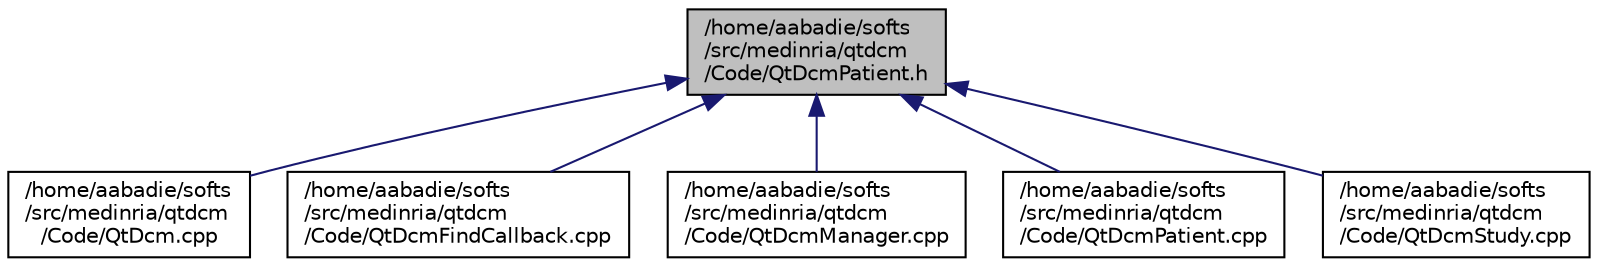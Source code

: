 digraph "/home/aabadie/softs/src/medinria/qtdcm/Code/QtDcmPatient.h"
{
  edge [fontname="Helvetica",fontsize="10",labelfontname="Helvetica",labelfontsize="10"];
  node [fontname="Helvetica",fontsize="10",shape=record];
  Node1 [label="/home/aabadie/softs\l/src/medinria/qtdcm\l/Code/QtDcmPatient.h",height=0.2,width=0.4,color="black", fillcolor="grey75", style="filled" fontcolor="black"];
  Node1 -> Node2 [dir="back",color="midnightblue",fontsize="10",style="solid",fontname="Helvetica"];
  Node2 [label="/home/aabadie/softs\l/src/medinria/qtdcm\l/Code/QtDcm.cpp",height=0.2,width=0.4,color="black", fillcolor="white", style="filled",URL="$QtDcm_8cpp.html"];
  Node1 -> Node3 [dir="back",color="midnightblue",fontsize="10",style="solid",fontname="Helvetica"];
  Node3 [label="/home/aabadie/softs\l/src/medinria/qtdcm\l/Code/QtDcmFindCallback.cpp",height=0.2,width=0.4,color="black", fillcolor="white", style="filled",URL="$QtDcmFindCallback_8cpp.html"];
  Node1 -> Node4 [dir="back",color="midnightblue",fontsize="10",style="solid",fontname="Helvetica"];
  Node4 [label="/home/aabadie/softs\l/src/medinria/qtdcm\l/Code/QtDcmManager.cpp",height=0.2,width=0.4,color="black", fillcolor="white", style="filled",URL="$QtDcmManager_8cpp.html"];
  Node1 -> Node5 [dir="back",color="midnightblue",fontsize="10",style="solid",fontname="Helvetica"];
  Node5 [label="/home/aabadie/softs\l/src/medinria/qtdcm\l/Code/QtDcmPatient.cpp",height=0.2,width=0.4,color="black", fillcolor="white", style="filled",URL="$QtDcmPatient_8cpp.html"];
  Node1 -> Node6 [dir="back",color="midnightblue",fontsize="10",style="solid",fontname="Helvetica"];
  Node6 [label="/home/aabadie/softs\l/src/medinria/qtdcm\l/Code/QtDcmStudy.cpp",height=0.2,width=0.4,color="black", fillcolor="white", style="filled",URL="$QtDcmStudy_8cpp.html"];
}
